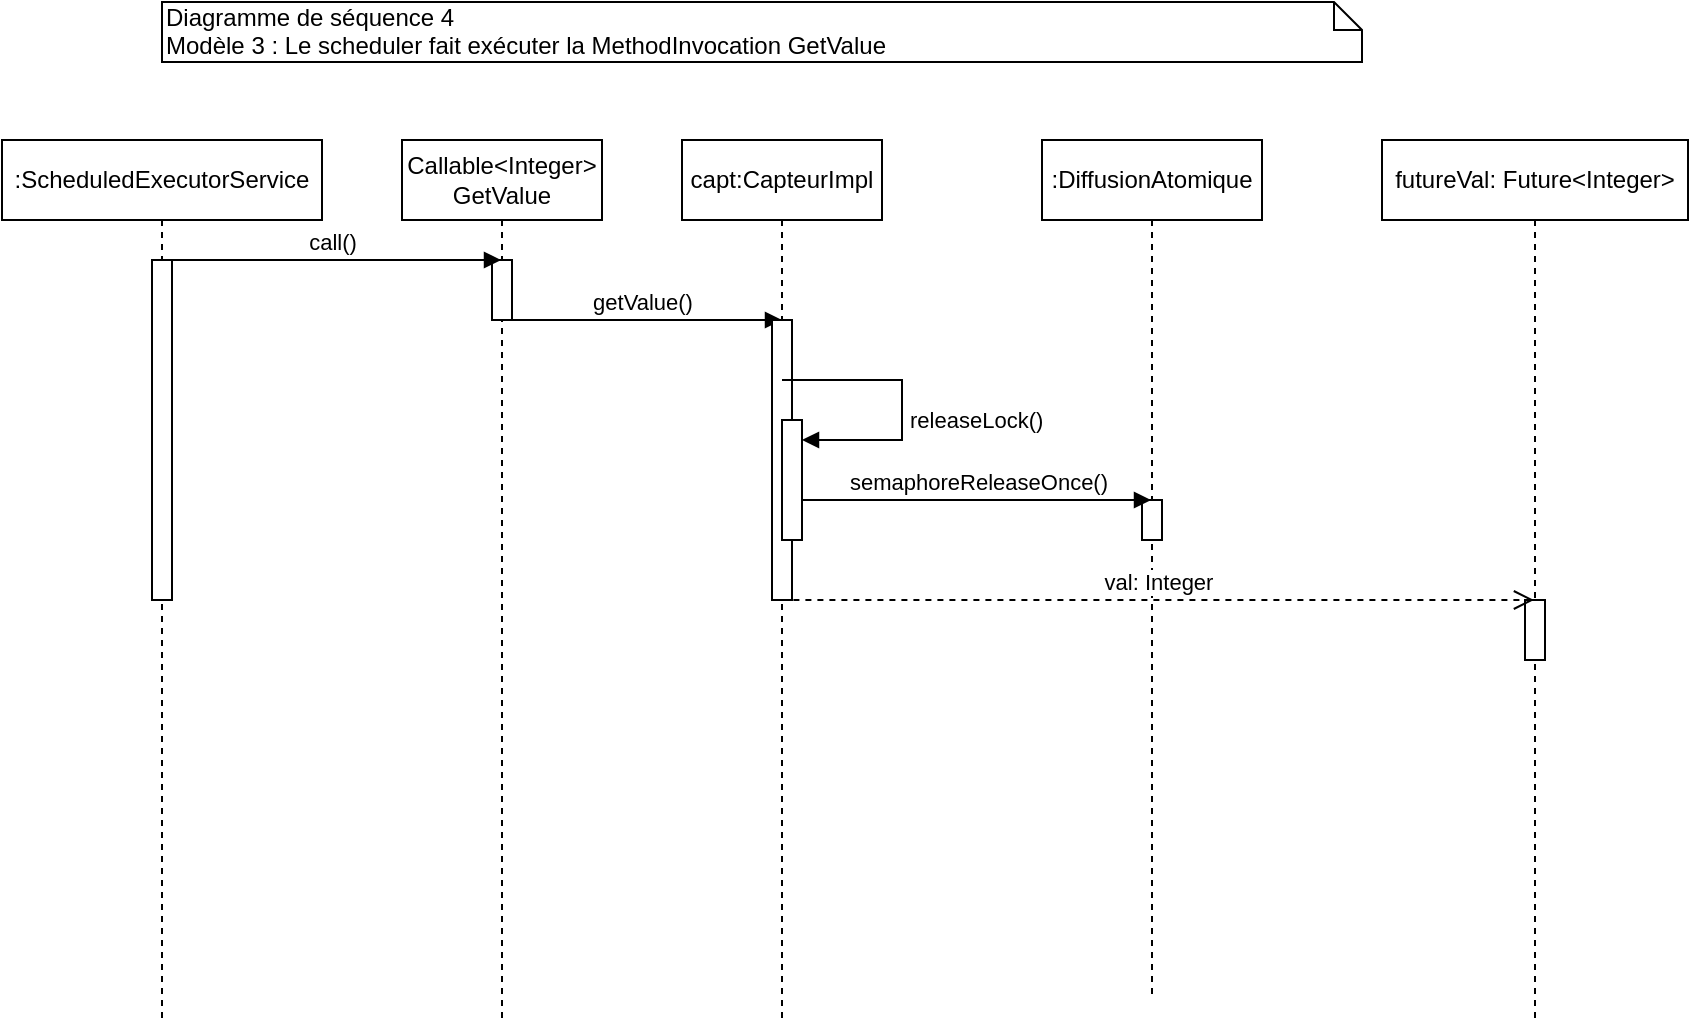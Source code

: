 <mxfile version="14.1.8" type="device"><diagram id="mogmZTXsHbBZTD3KeLlk" name="Page-1"><mxGraphModel dx="1138" dy="638" grid="1" gridSize="10" guides="1" tooltips="1" connect="1" arrows="1" fold="1" page="1" pageScale="1" pageWidth="827" pageHeight="1169" math="0" shadow="0"><root><mxCell id="0"/><mxCell id="1" parent="0"/><mxCell id="iLDXRfWKbo15ekc8YsII-1" value="Diagramme de séquence 4&lt;br&gt;Modèle 3 : Le scheduler fait exécuter la MethodInvocation GetValue" style="shape=note;whiteSpace=wrap;html=1;size=14;verticalAlign=top;align=left;spacingTop=-6;" vertex="1" parent="1"><mxGeometry x="120" y="11" width="600" height="30" as="geometry"/></mxCell><mxCell id="iLDXRfWKbo15ekc8YsII-2" value=":ScheduledExecutorService" style="shape=umlLifeline;perimeter=lifelinePerimeter;whiteSpace=wrap;html=1;container=1;collapsible=0;recursiveResize=0;outlineConnect=0;" vertex="1" parent="1"><mxGeometry x="40" y="80" width="160" height="440" as="geometry"/></mxCell><mxCell id="iLDXRfWKbo15ekc8YsII-3" value="" style="html=1;points=[];perimeter=orthogonalPerimeter;" vertex="1" parent="iLDXRfWKbo15ekc8YsII-2"><mxGeometry x="75" y="60" width="10" height="170" as="geometry"/></mxCell><mxCell id="iLDXRfWKbo15ekc8YsII-4" value="Callable&amp;lt;Integer&amp;gt;&lt;br&gt;GetValue" style="shape=umlLifeline;perimeter=lifelinePerimeter;whiteSpace=wrap;html=1;container=1;collapsible=0;recursiveResize=0;outlineConnect=0;" vertex="1" parent="1"><mxGeometry x="240" y="80" width="100" height="440" as="geometry"/></mxCell><mxCell id="iLDXRfWKbo15ekc8YsII-5" value="" style="html=1;points=[];perimeter=orthogonalPerimeter;" vertex="1" parent="iLDXRfWKbo15ekc8YsII-4"><mxGeometry x="45" y="60" width="10" height="30" as="geometry"/></mxCell><mxCell id="iLDXRfWKbo15ekc8YsII-6" value="call()" style="html=1;verticalAlign=bottom;endArrow=block;" edge="1" parent="1"><mxGeometry width="80" relative="1" as="geometry"><mxPoint x="119.7" y="140" as="sourcePoint"/><mxPoint x="289.5" y="140" as="targetPoint"/></mxGeometry></mxCell><mxCell id="iLDXRfWKbo15ekc8YsII-7" value="getValue()" style="html=1;verticalAlign=bottom;endArrow=block;" edge="1" parent="1"><mxGeometry width="80" relative="1" as="geometry"><mxPoint x="289.7" y="170" as="sourcePoint"/><mxPoint x="430" y="170" as="targetPoint"/><Array as="points"><mxPoint x="330" y="170"/></Array></mxGeometry></mxCell><mxCell id="iLDXRfWKbo15ekc8YsII-8" value="capt:CapteurImpl" style="shape=umlLifeline;perimeter=lifelinePerimeter;whiteSpace=wrap;html=1;container=1;collapsible=0;recursiveResize=0;outlineConnect=0;" vertex="1" parent="1"><mxGeometry x="380" y="80" width="100" height="440" as="geometry"/></mxCell><mxCell id="iLDXRfWKbo15ekc8YsII-9" value="" style="html=1;points=[];perimeter=orthogonalPerimeter;" vertex="1" parent="iLDXRfWKbo15ekc8YsII-8"><mxGeometry x="45" y="90" width="10" height="140" as="geometry"/></mxCell><mxCell id="iLDXRfWKbo15ekc8YsII-10" value="" style="html=1;points=[];perimeter=orthogonalPerimeter;" vertex="1" parent="1"><mxGeometry x="430" y="220" width="10" height="60" as="geometry"/></mxCell><mxCell id="iLDXRfWKbo15ekc8YsII-11" value="releaseLock()" style="edgeStyle=orthogonalEdgeStyle;html=1;align=left;spacingLeft=2;endArrow=block;rounded=0;" edge="1" target="iLDXRfWKbo15ekc8YsII-10" parent="1" source="iLDXRfWKbo15ekc8YsII-8"><mxGeometry x="0.145" relative="1" as="geometry"><mxPoint x="465" y="200" as="sourcePoint"/><Array as="points"><mxPoint x="490" y="200"/><mxPoint x="490" y="230"/></Array><mxPoint x="465" y="230" as="targetPoint"/><mxPoint as="offset"/></mxGeometry></mxCell><mxCell id="iLDXRfWKbo15ekc8YsII-12" value=":DiffusionAtomique" style="shape=umlLifeline;perimeter=lifelinePerimeter;whiteSpace=wrap;html=1;container=1;collapsible=0;recursiveResize=0;outlineConnect=0;" vertex="1" parent="1"><mxGeometry x="560" y="80" width="110" height="430" as="geometry"/></mxCell><mxCell id="iLDXRfWKbo15ekc8YsII-13" value="" style="html=1;points=[];perimeter=orthogonalPerimeter;" vertex="1" parent="iLDXRfWKbo15ekc8YsII-12"><mxGeometry x="50" y="180" width="10" height="20" as="geometry"/></mxCell><mxCell id="iLDXRfWKbo15ekc8YsII-15" value="semaphoreReleaseOnce()" style="html=1;verticalAlign=bottom;endArrow=block;" edge="1" parent="1"><mxGeometry width="80" relative="1" as="geometry"><mxPoint x="440" y="260" as="sourcePoint"/><mxPoint x="614.5" y="260" as="targetPoint"/><Array as="points"><mxPoint x="510.3" y="260"/></Array></mxGeometry></mxCell><mxCell id="iLDXRfWKbo15ekc8YsII-17" value="futureVal: Future&amp;lt;Integer&amp;gt;" style="shape=umlLifeline;perimeter=lifelinePerimeter;whiteSpace=wrap;html=1;container=1;collapsible=0;recursiveResize=0;outlineConnect=0;" vertex="1" parent="1"><mxGeometry x="730" y="80" width="153" height="440" as="geometry"/></mxCell><mxCell id="iLDXRfWKbo15ekc8YsII-18" value="" style="html=1;points=[];perimeter=orthogonalPerimeter;" vertex="1" parent="iLDXRfWKbo15ekc8YsII-17"><mxGeometry x="71.5" y="230" width="10" height="30" as="geometry"/></mxCell><mxCell id="iLDXRfWKbo15ekc8YsII-19" value="val: Integer" style="html=1;verticalAlign=bottom;endArrow=open;dashed=1;endSize=8;" edge="1" parent="1"><mxGeometry relative="1" as="geometry"><mxPoint x="806" y="310" as="targetPoint"/><mxPoint x="429.7" y="310" as="sourcePoint"/></mxGeometry></mxCell></root></mxGraphModel></diagram></mxfile>